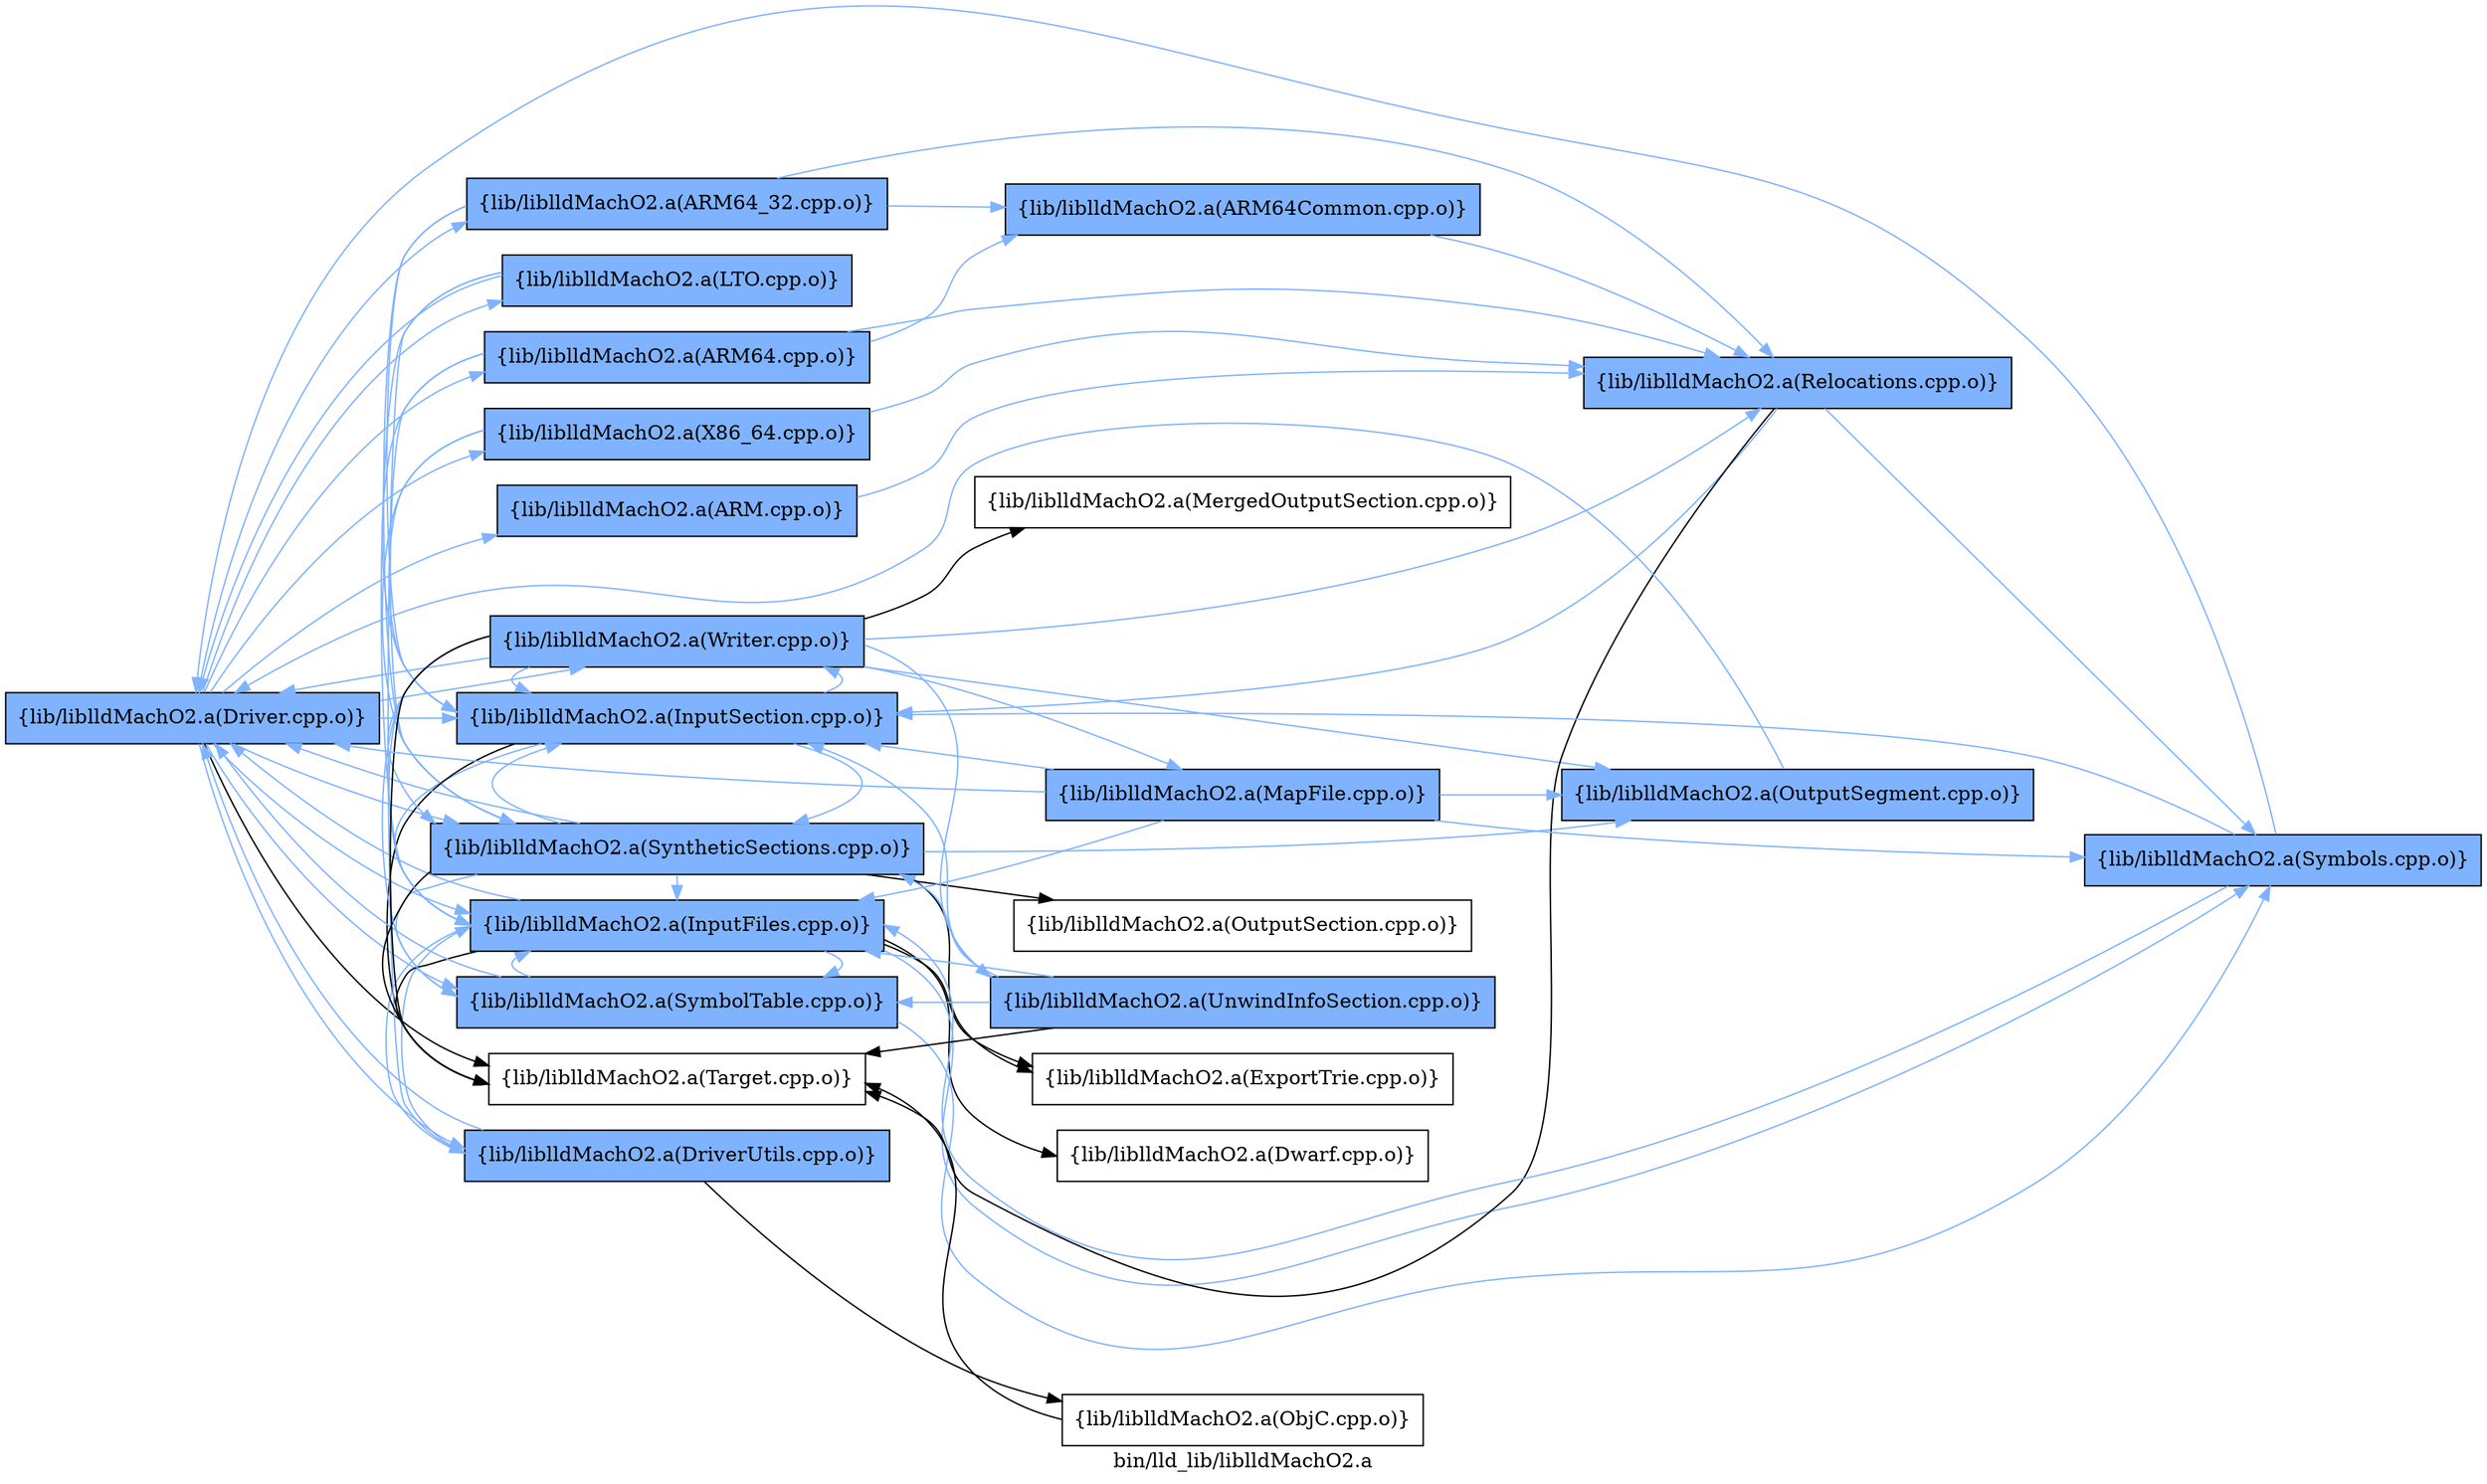 digraph "bin/lld_lib/liblldMachO2.a" {
	label="bin/lld_lib/liblldMachO2.a";
	rankdir=LR;
	{ rank=same; Node0x56278f475768;  }
	{ rank=same; Node0x56278f475b78; Node0x56278f473a58; Node0x56278f472c98; Node0x56278f472748; Node0x56278f4738c8; Node0x56278f471848; Node0x56278f498948; Node0x56278f4972c8; Node0x56278f490978; Node0x56278f48fa78; Node0x56278f48ae88; Node0x56278f48c008;  }

	Node0x56278f475768 [shape=record,shape=box,group=1,style=filled,fillcolor="0.600000 0.5 1",label="{lib/liblldMachO2.a(Driver.cpp.o)}"];
	Node0x56278f475768 -> Node0x56278f475b78[color="0.600000 0.5 1"];
	Node0x56278f475768 -> Node0x56278f473a58[color="0.600000 0.5 1"];
	Node0x56278f475768 -> Node0x56278f472c98[color="0.600000 0.5 1"];
	Node0x56278f475768 -> Node0x56278f472748[color="0.600000 0.5 1"];
	Node0x56278f475768 -> Node0x56278f4738c8[color="0.600000 0.5 1"];
	Node0x56278f475768 -> Node0x56278f471848[color="0.600000 0.5 1"];
	Node0x56278f475768 -> Node0x56278f498948[color="0.600000 0.5 1"];
	Node0x56278f475768 -> Node0x56278f4972c8[color="0.600000 0.5 1"];
	Node0x56278f475768 -> Node0x56278f490978[color="0.600000 0.5 1"];
	Node0x56278f475768 -> Node0x56278f48fa78[color="0.600000 0.5 1"];
	Node0x56278f475768 -> Node0x56278f48ae88;
	Node0x56278f475768 -> Node0x56278f48c008[color="0.600000 0.5 1"];
	Node0x56278f475b78 [shape=record,shape=box,group=1,style=filled,fillcolor="0.600000 0.5 1",label="{lib/liblldMachO2.a(X86_64.cpp.o)}"];
	Node0x56278f475b78 -> Node0x56278f498948[color="0.600000 0.5 1"];
	Node0x56278f475b78 -> Node0x56278f497868[color="0.600000 0.5 1"];
	Node0x56278f475b78 -> Node0x56278f48fa78[color="0.600000 0.5 1"];
	Node0x56278f473a58 [shape=record,shape=box,group=1,style=filled,fillcolor="0.600000 0.5 1",label="{lib/liblldMachO2.a(ARM64_32.cpp.o)}"];
	Node0x56278f473a58 -> Node0x56278f474c78[color="0.600000 0.5 1"];
	Node0x56278f473a58 -> Node0x56278f498948[color="0.600000 0.5 1"];
	Node0x56278f473a58 -> Node0x56278f497868[color="0.600000 0.5 1"];
	Node0x56278f473a58 -> Node0x56278f48fa78[color="0.600000 0.5 1"];
	Node0x56278f472c98 [shape=record,shape=box,group=1,style=filled,fillcolor="0.600000 0.5 1",label="{lib/liblldMachO2.a(ARM.cpp.o)}"];
	Node0x56278f472c98 -> Node0x56278f497868[color="0.600000 0.5 1"];
	Node0x56278f472748 [shape=record,shape=box,group=1,style=filled,fillcolor="0.600000 0.5 1",label="{lib/liblldMachO2.a(ARM64.cpp.o)}"];
	Node0x56278f472748 -> Node0x56278f474c78[color="0.600000 0.5 1"];
	Node0x56278f472748 -> Node0x56278f498948[color="0.600000 0.5 1"];
	Node0x56278f472748 -> Node0x56278f497868[color="0.600000 0.5 1"];
	Node0x56278f472748 -> Node0x56278f48fa78[color="0.600000 0.5 1"];
	Node0x56278f4738c8 [shape=record,shape=box,group=1,style=filled,fillcolor="0.600000 0.5 1",label="{lib/liblldMachO2.a(DriverUtils.cpp.o)}"];
	Node0x56278f4738c8 -> Node0x56278f475768[color="0.600000 0.5 1"];
	Node0x56278f4738c8 -> Node0x56278f471848[color="0.600000 0.5 1"];
	Node0x56278f4738c8 -> Node0x56278f497a48;
	Node0x56278f471848 [shape=record,shape=box,group=1,style=filled,fillcolor="0.600000 0.5 1",label="{lib/liblldMachO2.a(InputFiles.cpp.o)}"];
	Node0x56278f471848 -> Node0x56278f475768[color="0.600000 0.5 1"];
	Node0x56278f471848 -> Node0x56278f4738c8[color="0.600000 0.5 1"];
	Node0x56278f471848 -> Node0x56278f494cf8;
	Node0x56278f471848 -> Node0x56278f498718;
	Node0x56278f471848 -> Node0x56278f490978[color="0.600000 0.5 1"];
	Node0x56278f471848 -> Node0x56278f491558[color="0.600000 0.5 1"];
	Node0x56278f471848 -> Node0x56278f48ae88;
	Node0x56278f498948 [shape=record,shape=box,group=1,style=filled,fillcolor="0.600000 0.5 1",label="{lib/liblldMachO2.a(InputSection.cpp.o)}"];
	Node0x56278f498948 -> Node0x56278f471848[color="0.600000 0.5 1"];
	Node0x56278f498948 -> Node0x56278f48fa78[color="0.600000 0.5 1"];
	Node0x56278f498948 -> Node0x56278f48ae88;
	Node0x56278f498948 -> Node0x56278f48c008[color="0.600000 0.5 1"];
	Node0x56278f4972c8 [shape=record,shape=box,group=1,style=filled,fillcolor="0.600000 0.5 1",label="{lib/liblldMachO2.a(LTO.cpp.o)}"];
	Node0x56278f4972c8 -> Node0x56278f475768[color="0.600000 0.5 1"];
	Node0x56278f4972c8 -> Node0x56278f4738c8[color="0.600000 0.5 1"];
	Node0x56278f4972c8 -> Node0x56278f471848[color="0.600000 0.5 1"];
	Node0x56278f490978 [shape=record,shape=box,group=1,style=filled,fillcolor="0.600000 0.5 1",label="{lib/liblldMachO2.a(SymbolTable.cpp.o)}"];
	Node0x56278f490978 -> Node0x56278f475768[color="0.600000 0.5 1"];
	Node0x56278f490978 -> Node0x56278f471848[color="0.600000 0.5 1"];
	Node0x56278f490978 -> Node0x56278f491558[color="0.600000 0.5 1"];
	Node0x56278f48fa78 [shape=record,shape=box,group=1,style=filled,fillcolor="0.600000 0.5 1",label="{lib/liblldMachO2.a(SyntheticSections.cpp.o)}"];
	Node0x56278f48fa78 -> Node0x56278f475768[color="0.600000 0.5 1"];
	Node0x56278f48fa78 -> Node0x56278f471848[color="0.600000 0.5 1"];
	Node0x56278f48fa78 -> Node0x56278f498718;
	Node0x56278f48fa78 -> Node0x56278f498948[color="0.600000 0.5 1"];
	Node0x56278f48fa78 -> Node0x56278f490978[color="0.600000 0.5 1"];
	Node0x56278f48fa78 -> Node0x56278f48f668[color="0.600000 0.5 1"];
	Node0x56278f48fa78 -> Node0x56278f48a9d8;
	Node0x56278f48fa78 -> Node0x56278f48ae88;
	Node0x56278f48ae88 [shape=record,shape=box,group=0,label="{lib/liblldMachO2.a(Target.cpp.o)}"];
	Node0x56278f48c008 [shape=record,shape=box,group=1,style=filled,fillcolor="0.600000 0.5 1",label="{lib/liblldMachO2.a(Writer.cpp.o)}"];
	Node0x56278f48c008 -> Node0x56278f475768[color="0.600000 0.5 1"];
	Node0x56278f48c008 -> Node0x56278f471848[color="0.600000 0.5 1"];
	Node0x56278f48c008 -> Node0x56278f498948[color="0.600000 0.5 1"];
	Node0x56278f48c008 -> Node0x56278f497868[color="0.600000 0.5 1"];
	Node0x56278f48c008 -> Node0x56278f490978[color="0.600000 0.5 1"];
	Node0x56278f48c008 -> Node0x56278f48fa78[color="0.600000 0.5 1"];
	Node0x56278f48c008 -> Node0x56278f48f668[color="0.600000 0.5 1"];
	Node0x56278f48c008 -> Node0x56278f48ae88;
	Node0x56278f48c008 -> Node0x56278f48c788[color="0.600000 0.5 1"];
	Node0x56278f48c008 -> Node0x56278f48c2d8;
	Node0x56278f48c008 -> Node0x56278f48cc38[color="0.600000 0.5 1"];
	Node0x56278f497868 [shape=record,shape=box,group=1,style=filled,fillcolor="0.600000 0.5 1",label="{lib/liblldMachO2.a(Relocations.cpp.o)}"];
	Node0x56278f497868 -> Node0x56278f498948[color="0.600000 0.5 1"];
	Node0x56278f497868 -> Node0x56278f491558[color="0.600000 0.5 1"];
	Node0x56278f497868 -> Node0x56278f48ae88;
	Node0x56278f474c78 [shape=record,shape=box,group=1,style=filled,fillcolor="0.600000 0.5 1",label="{lib/liblldMachO2.a(ARM64Common.cpp.o)}"];
	Node0x56278f474c78 -> Node0x56278f497868[color="0.600000 0.5 1"];
	Node0x56278f497a48 [shape=record,shape=box,group=0,label="{lib/liblldMachO2.a(ObjC.cpp.o)}"];
	Node0x56278f497a48 -> Node0x56278f48ae88;
	Node0x56278f494cf8 [shape=record,shape=box,group=0,label="{lib/liblldMachO2.a(Dwarf.cpp.o)}"];
	Node0x56278f498718 [shape=record,shape=box,group=0,label="{lib/liblldMachO2.a(ExportTrie.cpp.o)}"];
	Node0x56278f491558 [shape=record,shape=box,group=1,style=filled,fillcolor="0.600000 0.5 1",label="{lib/liblldMachO2.a(Symbols.cpp.o)}"];
	Node0x56278f491558 -> Node0x56278f475768[color="0.600000 0.5 1"];
	Node0x56278f491558 -> Node0x56278f471848[color="0.600000 0.5 1"];
	Node0x56278f491558 -> Node0x56278f498948[color="0.600000 0.5 1"];
	Node0x56278f48f668 [shape=record,shape=box,group=1,style=filled,fillcolor="0.600000 0.5 1",label="{lib/liblldMachO2.a(OutputSegment.cpp.o)}"];
	Node0x56278f48f668 -> Node0x56278f475768[color="0.600000 0.5 1"];
	Node0x56278f48a9d8 [shape=record,shape=box,group=0,label="{lib/liblldMachO2.a(OutputSection.cpp.o)}"];
	Node0x56278f48c788 [shape=record,shape=box,group=1,style=filled,fillcolor="0.600000 0.5 1",label="{lib/liblldMachO2.a(UnwindInfoSection.cpp.o)}"];
	Node0x56278f48c788 -> Node0x56278f471848[color="0.600000 0.5 1"];
	Node0x56278f48c788 -> Node0x56278f498948[color="0.600000 0.5 1"];
	Node0x56278f48c788 -> Node0x56278f490978[color="0.600000 0.5 1"];
	Node0x56278f48c788 -> Node0x56278f48fa78[color="0.600000 0.5 1"];
	Node0x56278f48c788 -> Node0x56278f48ae88;
	Node0x56278f48c2d8 [shape=record,shape=box,group=0,label="{lib/liblldMachO2.a(MergedOutputSection.cpp.o)}"];
	Node0x56278f48cc38 [shape=record,shape=box,group=1,style=filled,fillcolor="0.600000 0.5 1",label="{lib/liblldMachO2.a(MapFile.cpp.o)}"];
	Node0x56278f48cc38 -> Node0x56278f475768[color="0.600000 0.5 1"];
	Node0x56278f48cc38 -> Node0x56278f471848[color="0.600000 0.5 1"];
	Node0x56278f48cc38 -> Node0x56278f498948[color="0.600000 0.5 1"];
	Node0x56278f48cc38 -> Node0x56278f491558[color="0.600000 0.5 1"];
	Node0x56278f48cc38 -> Node0x56278f48f668[color="0.600000 0.5 1"];
}
